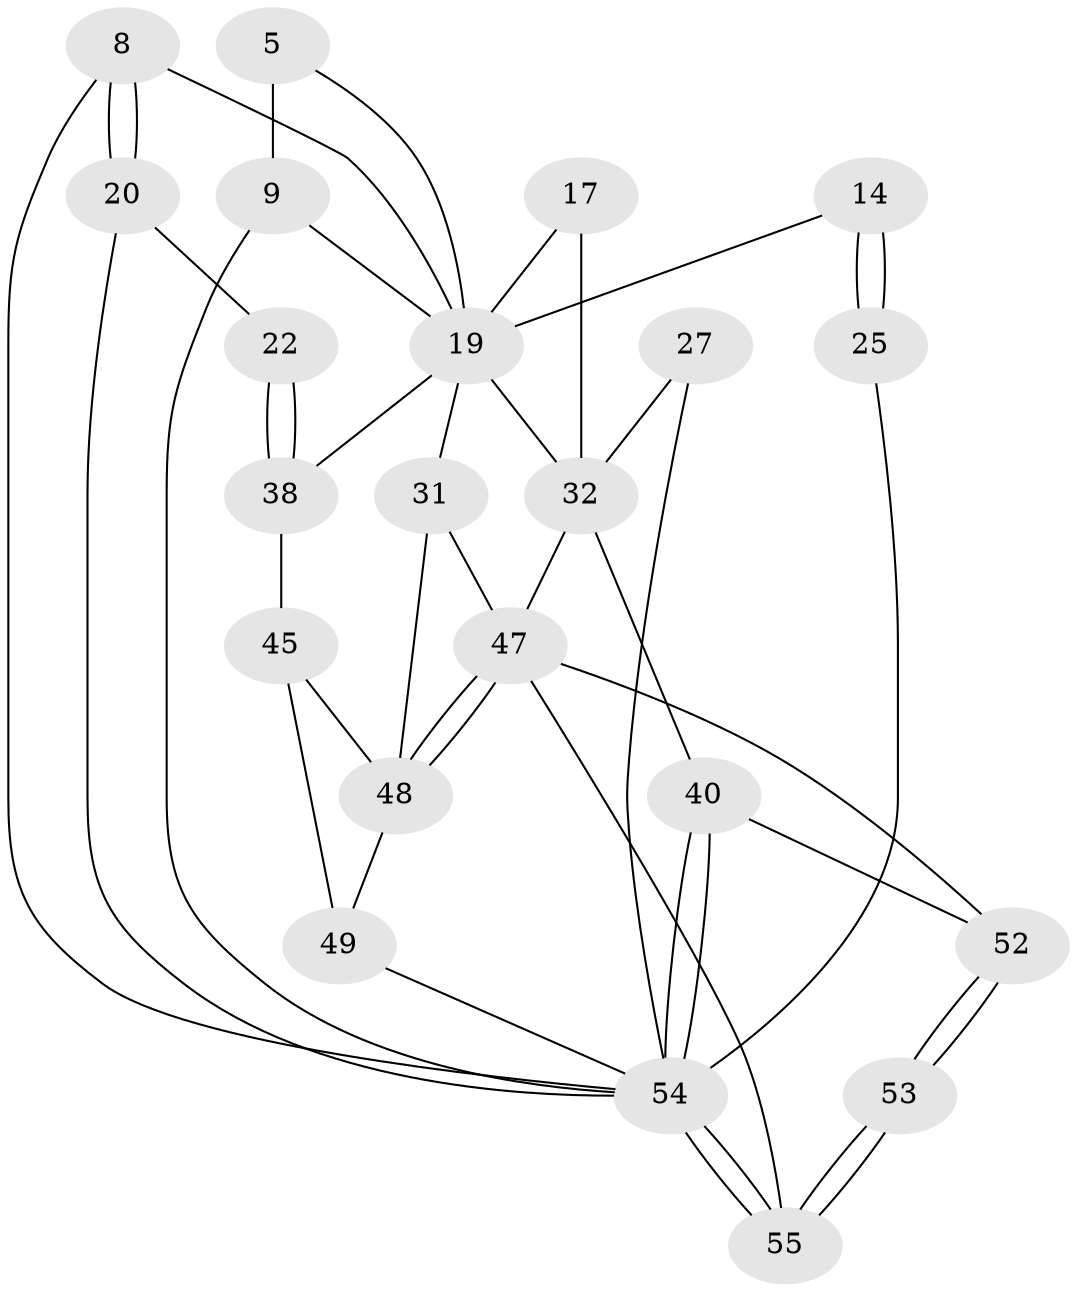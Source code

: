 // original degree distribution, {3: 0.03636363636363636, 4: 0.2545454545454545, 6: 0.2, 5: 0.509090909090909}
// Generated by graph-tools (version 1.1) at 2025/05/03/04/25 22:05:32]
// undirected, 22 vertices, 45 edges
graph export_dot {
graph [start="1"]
  node [color=gray90,style=filled];
  5 [pos="+0.5413535236252579+0.08836674981623076"];
  8 [pos="+0.1870802471263757+0.26489816054271476",super="+4"];
  9 [pos="+0.7949867237581825+0.0758150236072128",super="+2"];
  14 [pos="+1+0.366675964881295",super="+11"];
  17 [pos="+0.7117513929528534+0.45867853746687226"];
  19 [pos="+0.3910435517804436+0.42398921420488367",super="+18+16+15"];
  20 [pos="+0+0.34983761109524186"];
  22 [pos="+0+0.5078791404593076"];
  25 [pos="+1+0.3785976277104445",super="+12"];
  27 [pos="+0.9633250358283656+0.6089007688470971"];
  31 [pos="+0.5193995282578615+0.6561262378551334"];
  32 [pos="+0.8762462313033941+0.6989490878377975",super="+28+24+23"];
  38 [pos="+0+0.9629283212165173",super="+37+21"];
  40 [pos="+0.8789570215410902+0.901737512358912",super="+39"];
  45 [pos="+0.16530412017503607+0.7993790382625013",super="+36+42"];
  47 [pos="+0.4209781195654206+0.9000138490824041",super="+46+30"];
  48 [pos="+0.3598914135520583+0.8034021078742564",super="+35"];
  49 [pos="+0.3187046314808724+0.8258831595021332",super="+43"];
  52 [pos="+0.6384106105602428+0.8534884238374117",super="+41"];
  53 [pos="+0.6289454133622907+0.8905532810827828"];
  54 [pos="+1+1",super="+44"];
  55 [pos="+0.8291759887381654+1",super="+51+50"];
  5 -- 9 [weight=2];
  5 -- 19;
  8 -- 20 [weight=2];
  8 -- 20;
  8 -- 54;
  8 -- 19;
  9 -- 54;
  9 -- 19;
  14 -- 25 [weight=2];
  14 -- 25;
  14 -- 19 [weight=2];
  17 -- 32;
  17 -- 19 [weight=2];
  19 -- 38;
  19 -- 31;
  19 -- 32;
  20 -- 22;
  20 -- 54;
  22 -- 38 [weight=2];
  22 -- 38;
  25 -- 54 [weight=2];
  27 -- 32 [weight=2];
  27 -- 54;
  31 -- 47;
  31 -- 48;
  32 -- 40;
  32 -- 47;
  38 -- 45 [weight=2];
  40 -- 54 [weight=2];
  40 -- 54;
  40 -- 52;
  45 -- 49 [weight=2];
  45 -- 48;
  47 -- 48;
  47 -- 48;
  47 -- 52 [weight=2];
  47 -- 55;
  48 -- 49;
  49 -- 54;
  52 -- 53;
  52 -- 53;
  53 -- 55 [weight=2];
  53 -- 55;
  54 -- 55 [weight=2];
  54 -- 55;
}
